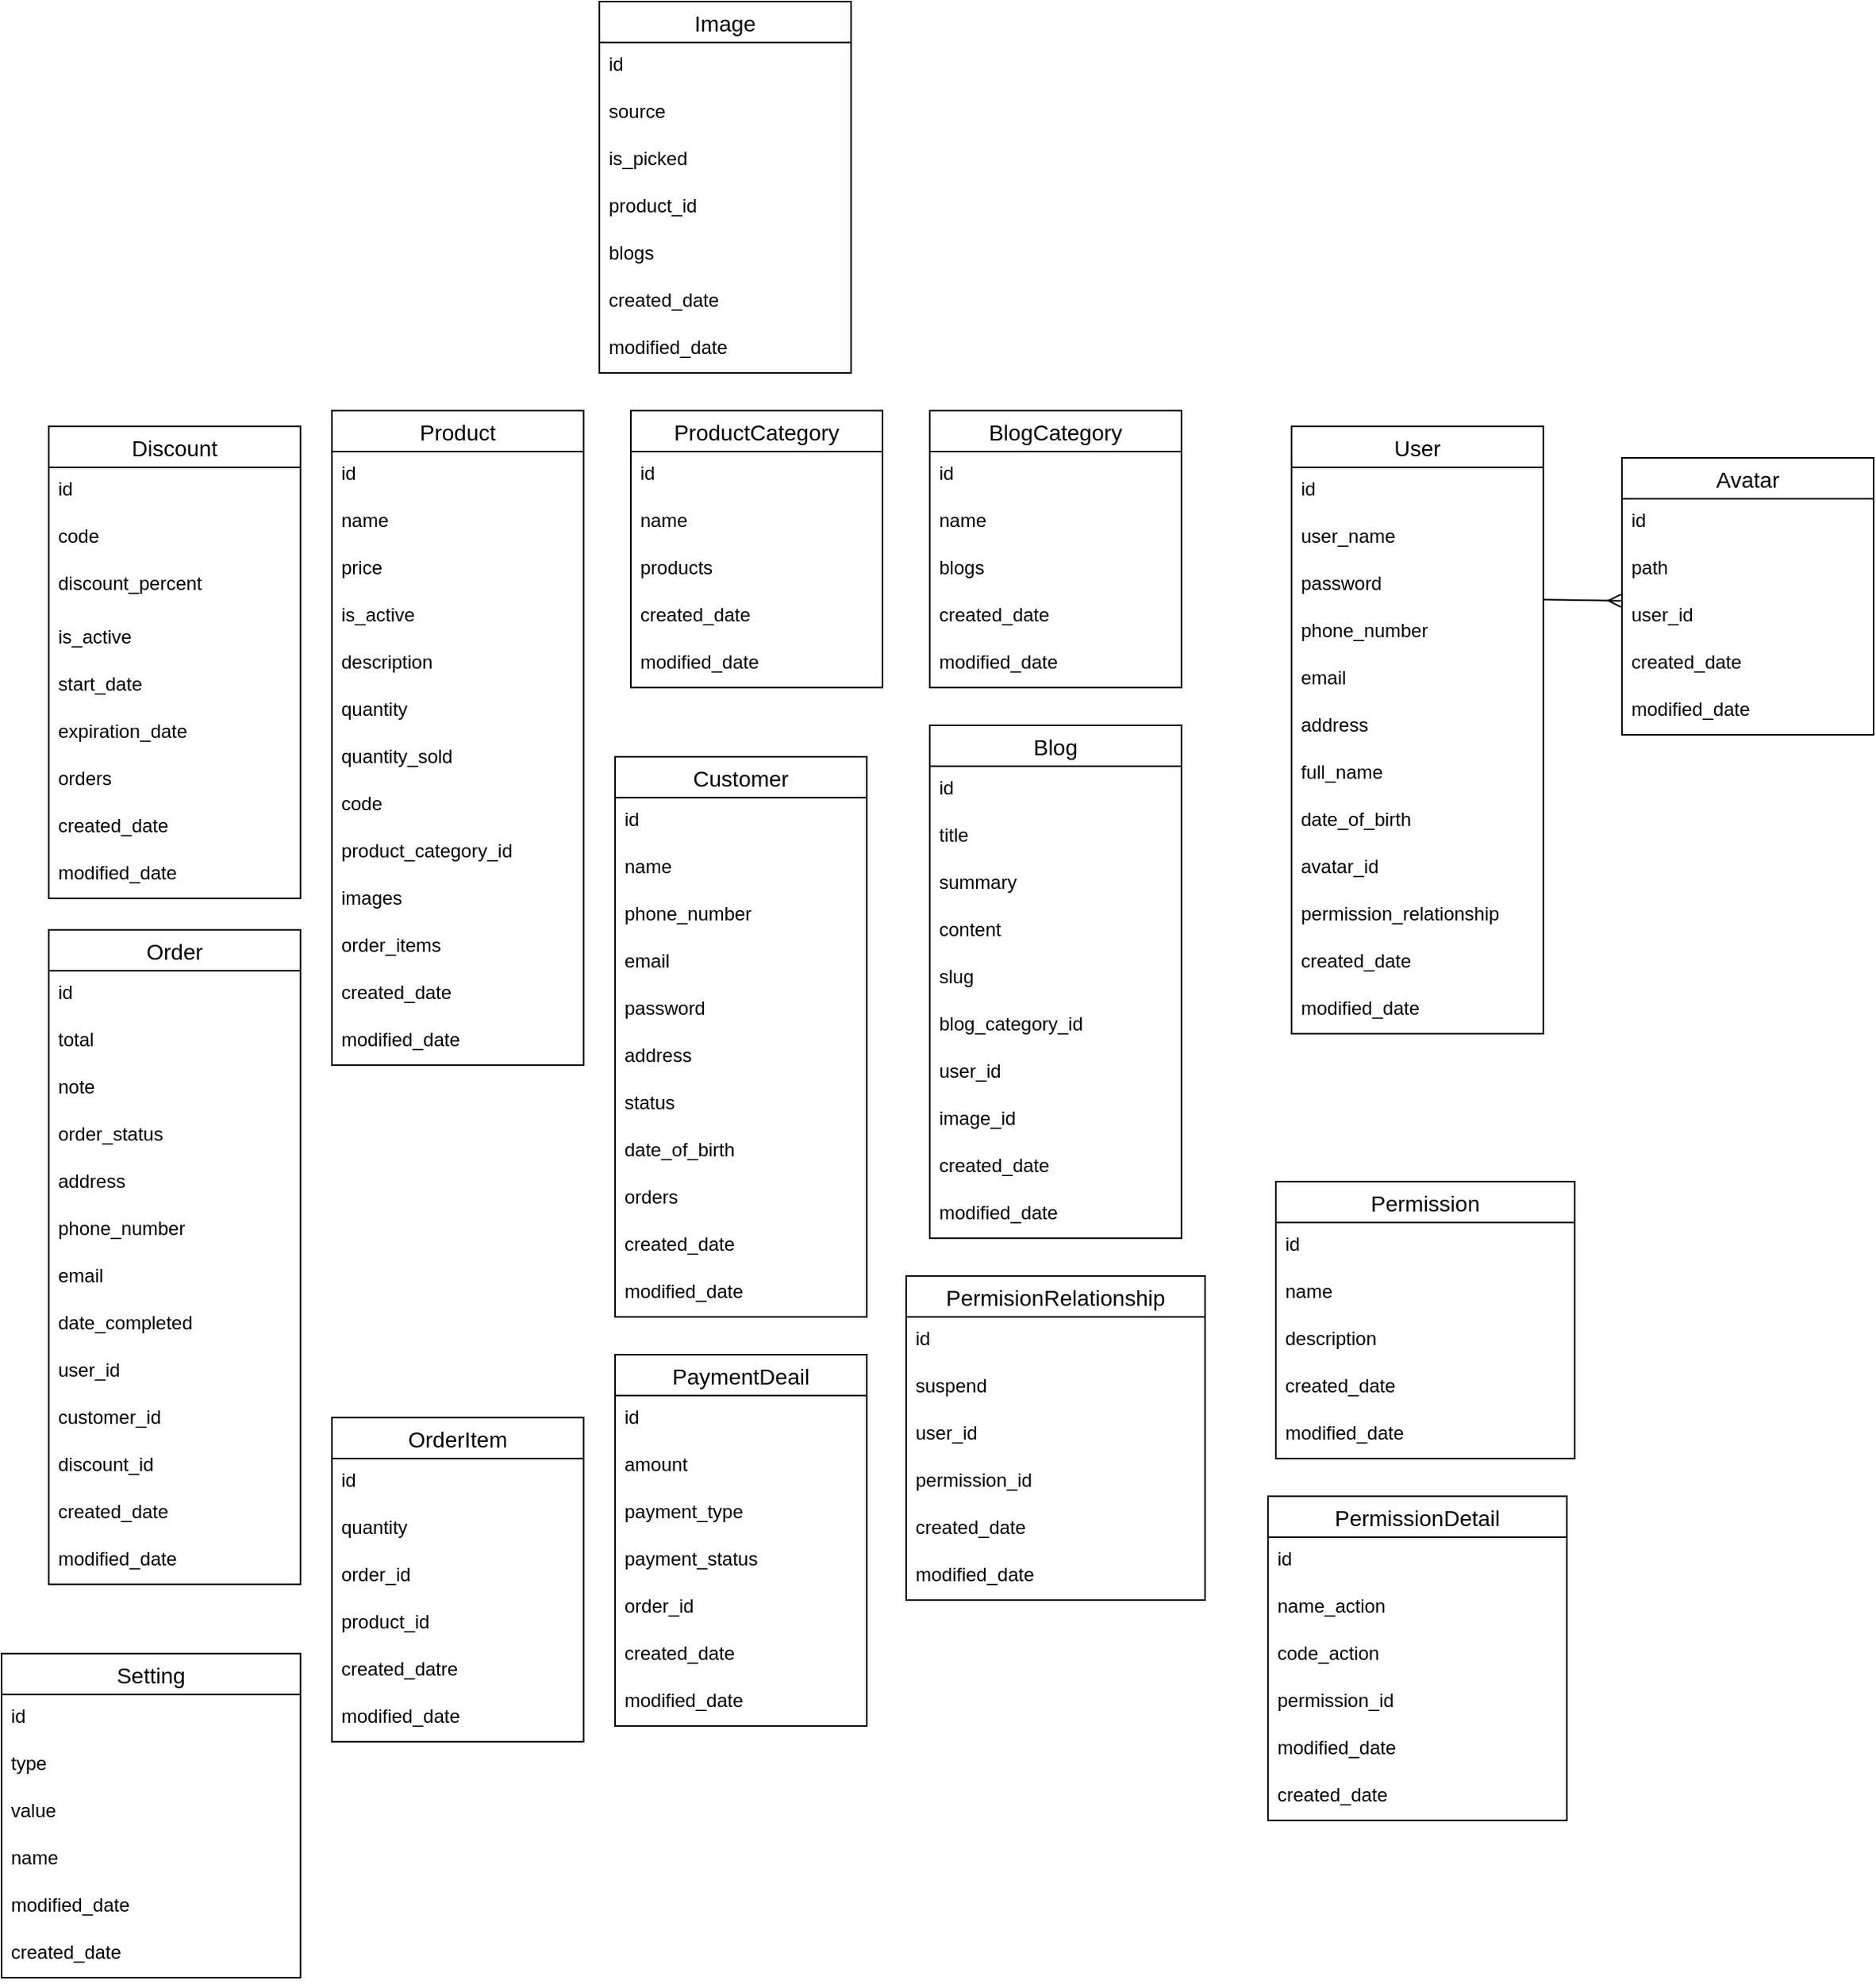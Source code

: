 <mxfile version="20.5.3"><diagram id="TDrIOhpF8yt2zNO1eFIG" name="Page-1"><mxGraphModel dx="1831" dy="1645" grid="1" gridSize="10" guides="1" tooltips="1" connect="1" arrows="1" fold="1" page="1" pageScale="1" pageWidth="850" pageHeight="1100" math="0" shadow="0"><root><mxCell id="0"/><mxCell id="1" parent="0"/><mxCell id="5JBXhX9jarDKYKfrLqVm-1" value="Product" style="swimlane;fontStyle=0;childLayout=stackLayout;horizontal=1;startSize=26;horizontalStack=0;resizeParent=1;resizeParentMax=0;resizeLast=0;collapsible=1;marginBottom=0;align=center;fontSize=14;" parent="1" vertex="1"><mxGeometry x="200" y="130" width="160" height="416" as="geometry"/></mxCell><mxCell id="5JBXhX9jarDKYKfrLqVm-2" value="id" style="text;strokeColor=none;fillColor=none;spacingLeft=4;spacingRight=4;overflow=hidden;rotatable=0;points=[[0,0.5],[1,0.5]];portConstraint=eastwest;fontSize=12;" parent="5JBXhX9jarDKYKfrLqVm-1" vertex="1"><mxGeometry y="26" width="160" height="30" as="geometry"/></mxCell><mxCell id="5JBXhX9jarDKYKfrLqVm-3" value="name" style="text;strokeColor=none;fillColor=none;spacingLeft=4;spacingRight=4;overflow=hidden;rotatable=0;points=[[0,0.5],[1,0.5]];portConstraint=eastwest;fontSize=12;" parent="5JBXhX9jarDKYKfrLqVm-1" vertex="1"><mxGeometry y="56" width="160" height="30" as="geometry"/></mxCell><mxCell id="5JBXhX9jarDKYKfrLqVm-4" value="price" style="text;strokeColor=none;fillColor=none;spacingLeft=4;spacingRight=4;overflow=hidden;rotatable=0;points=[[0,0.5],[1,0.5]];portConstraint=eastwest;fontSize=12;" parent="5JBXhX9jarDKYKfrLqVm-1" vertex="1"><mxGeometry y="86" width="160" height="30" as="geometry"/></mxCell><mxCell id="5JBXhX9jarDKYKfrLqVm-5" value="is_active&#10;" style="text;strokeColor=none;fillColor=none;spacingLeft=4;spacingRight=4;overflow=hidden;rotatable=0;points=[[0,0.5],[1,0.5]];portConstraint=eastwest;fontSize=12;" parent="5JBXhX9jarDKYKfrLqVm-1" vertex="1"><mxGeometry y="116" width="160" height="30" as="geometry"/></mxCell><mxCell id="5JBXhX9jarDKYKfrLqVm-6" value="description       " style="text;strokeColor=none;fillColor=none;spacingLeft=4;spacingRight=4;overflow=hidden;rotatable=0;points=[[0,0.5],[1,0.5]];portConstraint=eastwest;fontSize=12;" parent="5JBXhX9jarDKYKfrLqVm-1" vertex="1"><mxGeometry y="146" width="160" height="30" as="geometry"/></mxCell><mxCell id="5JBXhX9jarDKYKfrLqVm-7" value="quantity          " style="text;strokeColor=none;fillColor=none;spacingLeft=4;spacingRight=4;overflow=hidden;rotatable=0;points=[[0,0.5],[1,0.5]];portConstraint=eastwest;fontSize=12;" parent="5JBXhX9jarDKYKfrLqVm-1" vertex="1"><mxGeometry y="176" width="160" height="30" as="geometry"/></mxCell><mxCell id="5JBXhX9jarDKYKfrLqVm-8" value="quantity_sold&#10;" style="text;strokeColor=none;fillColor=none;spacingLeft=4;spacingRight=4;overflow=hidden;rotatable=0;points=[[0,0.5],[1,0.5]];portConstraint=eastwest;fontSize=12;" parent="5JBXhX9jarDKYKfrLqVm-1" vertex="1"><mxGeometry y="206" width="160" height="30" as="geometry"/></mxCell><mxCell id="5JBXhX9jarDKYKfrLqVm-9" value="code" style="text;strokeColor=none;fillColor=none;spacingLeft=4;spacingRight=4;overflow=hidden;rotatable=0;points=[[0,0.5],[1,0.5]];portConstraint=eastwest;fontSize=12;" parent="5JBXhX9jarDKYKfrLqVm-1" vertex="1"><mxGeometry y="236" width="160" height="30" as="geometry"/></mxCell><mxCell id="5JBXhX9jarDKYKfrLqVm-10" value="product_category_id" style="text;strokeColor=none;fillColor=none;spacingLeft=4;spacingRight=4;overflow=hidden;rotatable=0;points=[[0,0.5],[1,0.5]];portConstraint=eastwest;fontSize=12;" parent="5JBXhX9jarDKYKfrLqVm-1" vertex="1"><mxGeometry y="266" width="160" height="30" as="geometry"/></mxCell><mxCell id="5JBXhX9jarDKYKfrLqVm-11" value="images" style="text;strokeColor=none;fillColor=none;spacingLeft=4;spacingRight=4;overflow=hidden;rotatable=0;points=[[0,0.5],[1,0.5]];portConstraint=eastwest;fontSize=12;" parent="5JBXhX9jarDKYKfrLqVm-1" vertex="1"><mxGeometry y="296" width="160" height="30" as="geometry"/></mxCell><mxCell id="5JBXhX9jarDKYKfrLqVm-12" value="order_items" style="text;strokeColor=none;fillColor=none;spacingLeft=4;spacingRight=4;overflow=hidden;rotatable=0;points=[[0,0.5],[1,0.5]];portConstraint=eastwest;fontSize=12;" parent="5JBXhX9jarDKYKfrLqVm-1" vertex="1"><mxGeometry y="326" width="160" height="30" as="geometry"/></mxCell><mxCell id="5JBXhX9jarDKYKfrLqVm-13" value="created_date" style="text;strokeColor=none;fillColor=none;spacingLeft=4;spacingRight=4;overflow=hidden;rotatable=0;points=[[0,0.5],[1,0.5]];portConstraint=eastwest;fontSize=12;" parent="5JBXhX9jarDKYKfrLqVm-1" vertex="1"><mxGeometry y="356" width="160" height="30" as="geometry"/></mxCell><mxCell id="5JBXhX9jarDKYKfrLqVm-14" value="modified_date&#10;" style="text;strokeColor=none;fillColor=none;spacingLeft=4;spacingRight=4;overflow=hidden;rotatable=0;points=[[0,0.5],[1,0.5]];portConstraint=eastwest;fontSize=12;" parent="5JBXhX9jarDKYKfrLqVm-1" vertex="1"><mxGeometry y="386" width="160" height="30" as="geometry"/></mxCell><mxCell id="5JBXhX9jarDKYKfrLqVm-15" value="ProductCategory" style="swimlane;fontStyle=0;childLayout=stackLayout;horizontal=1;startSize=26;horizontalStack=0;resizeParent=1;resizeParentMax=0;resizeLast=0;collapsible=1;marginBottom=0;align=center;fontSize=14;" parent="1" vertex="1"><mxGeometry x="390" y="130" width="160" height="176" as="geometry"/></mxCell><mxCell id="5JBXhX9jarDKYKfrLqVm-16" value="id" style="text;strokeColor=none;fillColor=none;spacingLeft=4;spacingRight=4;overflow=hidden;rotatable=0;points=[[0,0.5],[1,0.5]];portConstraint=eastwest;fontSize=12;" parent="5JBXhX9jarDKYKfrLqVm-15" vertex="1"><mxGeometry y="26" width="160" height="30" as="geometry"/></mxCell><mxCell id="5JBXhX9jarDKYKfrLqVm-17" value="name" style="text;strokeColor=none;fillColor=none;spacingLeft=4;spacingRight=4;overflow=hidden;rotatable=0;points=[[0,0.5],[1,0.5]];portConstraint=eastwest;fontSize=12;" parent="5JBXhX9jarDKYKfrLqVm-15" vertex="1"><mxGeometry y="56" width="160" height="30" as="geometry"/></mxCell><mxCell id="5JBXhX9jarDKYKfrLqVm-25" value="products" style="text;strokeColor=none;fillColor=none;spacingLeft=4;spacingRight=4;overflow=hidden;rotatable=0;points=[[0,0.5],[1,0.5]];portConstraint=eastwest;fontSize=12;" parent="5JBXhX9jarDKYKfrLqVm-15" vertex="1"><mxGeometry y="86" width="160" height="30" as="geometry"/></mxCell><mxCell id="5JBXhX9jarDKYKfrLqVm-27" value="created_date" style="text;strokeColor=none;fillColor=none;spacingLeft=4;spacingRight=4;overflow=hidden;rotatable=0;points=[[0,0.5],[1,0.5]];portConstraint=eastwest;fontSize=12;" parent="5JBXhX9jarDKYKfrLqVm-15" vertex="1"><mxGeometry y="116" width="160" height="30" as="geometry"/></mxCell><mxCell id="5JBXhX9jarDKYKfrLqVm-28" value="modified_date&#10;" style="text;strokeColor=none;fillColor=none;spacingLeft=4;spacingRight=4;overflow=hidden;rotatable=0;points=[[0,0.5],[1,0.5]];portConstraint=eastwest;fontSize=12;" parent="5JBXhX9jarDKYKfrLqVm-15" vertex="1"><mxGeometry y="146" width="160" height="30" as="geometry"/></mxCell><mxCell id="5JBXhX9jarDKYKfrLqVm-30" value="BlogCategory " style="swimlane;fontStyle=0;childLayout=stackLayout;horizontal=1;startSize=26;horizontalStack=0;resizeParent=1;resizeParentMax=0;resizeLast=0;collapsible=1;marginBottom=0;align=center;fontSize=14;" parent="1" vertex="1"><mxGeometry x="580" y="130" width="160" height="176" as="geometry"/></mxCell><mxCell id="5JBXhX9jarDKYKfrLqVm-31" value="id" style="text;strokeColor=none;fillColor=none;spacingLeft=4;spacingRight=4;overflow=hidden;rotatable=0;points=[[0,0.5],[1,0.5]];portConstraint=eastwest;fontSize=12;" parent="5JBXhX9jarDKYKfrLqVm-30" vertex="1"><mxGeometry y="26" width="160" height="30" as="geometry"/></mxCell><mxCell id="5JBXhX9jarDKYKfrLqVm-32" value="name" style="text;strokeColor=none;fillColor=none;spacingLeft=4;spacingRight=4;overflow=hidden;rotatable=0;points=[[0,0.5],[1,0.5]];portConstraint=eastwest;fontSize=12;" parent="5JBXhX9jarDKYKfrLqVm-30" vertex="1"><mxGeometry y="56" width="160" height="30" as="geometry"/></mxCell><mxCell id="5JBXhX9jarDKYKfrLqVm-33" value="blogs" style="text;strokeColor=none;fillColor=none;spacingLeft=4;spacingRight=4;overflow=hidden;rotatable=0;points=[[0,0.5],[1,0.5]];portConstraint=eastwest;fontSize=12;" parent="5JBXhX9jarDKYKfrLqVm-30" vertex="1"><mxGeometry y="86" width="160" height="30" as="geometry"/></mxCell><mxCell id="5JBXhX9jarDKYKfrLqVm-35" value="created_date" style="text;strokeColor=none;fillColor=none;spacingLeft=4;spacingRight=4;overflow=hidden;rotatable=0;points=[[0,0.5],[1,0.5]];portConstraint=eastwest;fontSize=12;" parent="5JBXhX9jarDKYKfrLqVm-30" vertex="1"><mxGeometry y="116" width="160" height="30" as="geometry"/></mxCell><mxCell id="5JBXhX9jarDKYKfrLqVm-36" value="modified_date&#10;" style="text;strokeColor=none;fillColor=none;spacingLeft=4;spacingRight=4;overflow=hidden;rotatable=0;points=[[0,0.5],[1,0.5]];portConstraint=eastwest;fontSize=12;" parent="5JBXhX9jarDKYKfrLqVm-30" vertex="1"><mxGeometry y="146" width="160" height="30" as="geometry"/></mxCell><mxCell id="5JBXhX9jarDKYKfrLqVm-37" value="Discount" style="swimlane;fontStyle=0;childLayout=stackLayout;horizontal=1;startSize=26;horizontalStack=0;resizeParent=1;resizeParentMax=0;resizeLast=0;collapsible=1;marginBottom=0;align=center;fontSize=14;" parent="1" vertex="1"><mxGeometry x="20" y="140" width="160" height="300" as="geometry"/></mxCell><mxCell id="5JBXhX9jarDKYKfrLqVm-38" value="id" style="text;strokeColor=none;fillColor=none;spacingLeft=4;spacingRight=4;overflow=hidden;rotatable=0;points=[[0,0.5],[1,0.5]];portConstraint=eastwest;fontSize=12;" parent="5JBXhX9jarDKYKfrLqVm-37" vertex="1"><mxGeometry y="26" width="160" height="30" as="geometry"/></mxCell><mxCell id="5JBXhX9jarDKYKfrLqVm-39" value="code            " style="text;strokeColor=none;fillColor=none;spacingLeft=4;spacingRight=4;overflow=hidden;rotatable=0;points=[[0,0.5],[1,0.5]];portConstraint=eastwest;fontSize=12;" parent="5JBXhX9jarDKYKfrLqVm-37" vertex="1"><mxGeometry y="56" width="160" height="30" as="geometry"/></mxCell><mxCell id="5JBXhX9jarDKYKfrLqVm-40" value="discount_percent" style="text;strokeColor=none;fillColor=none;spacingLeft=4;spacingRight=4;overflow=hidden;rotatable=0;points=[[0,0.5],[1,0.5]];portConstraint=eastwest;fontSize=12;" parent="5JBXhX9jarDKYKfrLqVm-37" vertex="1"><mxGeometry y="86" width="160" height="34" as="geometry"/></mxCell><mxCell id="5JBXhX9jarDKYKfrLqVm-41" value="is_active" style="text;strokeColor=none;fillColor=none;spacingLeft=4;spacingRight=4;overflow=hidden;rotatable=0;points=[[0,0.5],[1,0.5]];portConstraint=eastwest;fontSize=12;" parent="5JBXhX9jarDKYKfrLqVm-37" vertex="1"><mxGeometry y="120" width="160" height="30" as="geometry"/></mxCell><mxCell id="5JBXhX9jarDKYKfrLqVm-42" value="start_date" style="text;strokeColor=none;fillColor=none;spacingLeft=4;spacingRight=4;overflow=hidden;rotatable=0;points=[[0,0.5],[1,0.5]];portConstraint=eastwest;fontSize=12;" parent="5JBXhX9jarDKYKfrLqVm-37" vertex="1"><mxGeometry y="150" width="160" height="30" as="geometry"/></mxCell><mxCell id="5JBXhX9jarDKYKfrLqVm-43" value="expiration_date" style="text;strokeColor=none;fillColor=none;spacingLeft=4;spacingRight=4;overflow=hidden;rotatable=0;points=[[0,0.5],[1,0.5]];portConstraint=eastwest;fontSize=12;" parent="5JBXhX9jarDKYKfrLqVm-37" vertex="1"><mxGeometry y="180" width="160" height="30" as="geometry"/></mxCell><mxCell id="5JBXhX9jarDKYKfrLqVm-44" value="orders" style="text;strokeColor=none;fillColor=none;spacingLeft=4;spacingRight=4;overflow=hidden;rotatable=0;points=[[0,0.5],[1,0.5]];portConstraint=eastwest;fontSize=12;" parent="5JBXhX9jarDKYKfrLqVm-37" vertex="1"><mxGeometry y="210" width="160" height="30" as="geometry"/></mxCell><mxCell id="5JBXhX9jarDKYKfrLqVm-45" value="created_date" style="text;strokeColor=none;fillColor=none;spacingLeft=4;spacingRight=4;overflow=hidden;rotatable=0;points=[[0,0.5],[1,0.5]];portConstraint=eastwest;fontSize=12;" parent="5JBXhX9jarDKYKfrLqVm-37" vertex="1"><mxGeometry y="240" width="160" height="30" as="geometry"/></mxCell><mxCell id="5JBXhX9jarDKYKfrLqVm-46" value="modified_date" style="text;strokeColor=none;fillColor=none;spacingLeft=4;spacingRight=4;overflow=hidden;rotatable=0;points=[[0,0.5],[1,0.5]];portConstraint=eastwest;fontSize=12;" parent="5JBXhX9jarDKYKfrLqVm-37" vertex="1"><mxGeometry y="270" width="160" height="30" as="geometry"/></mxCell><mxCell id="5JBXhX9jarDKYKfrLqVm-53" value="Image" style="swimlane;fontStyle=0;childLayout=stackLayout;horizontal=1;startSize=26;horizontalStack=0;resizeParent=1;resizeParentMax=0;resizeLast=0;collapsible=1;marginBottom=0;align=center;fontSize=14;" parent="1" vertex="1"><mxGeometry x="370" y="-130" width="160" height="236" as="geometry"/></mxCell><mxCell id="5JBXhX9jarDKYKfrLqVm-54" value="id" style="text;strokeColor=none;fillColor=none;spacingLeft=4;spacingRight=4;overflow=hidden;rotatable=0;points=[[0,0.5],[1,0.5]];portConstraint=eastwest;fontSize=12;" parent="5JBXhX9jarDKYKfrLqVm-53" vertex="1"><mxGeometry y="26" width="160" height="30" as="geometry"/></mxCell><mxCell id="5JBXhX9jarDKYKfrLqVm-55" value="source    " style="text;strokeColor=none;fillColor=none;spacingLeft=4;spacingRight=4;overflow=hidden;rotatable=0;points=[[0,0.5],[1,0.5]];portConstraint=eastwest;fontSize=12;" parent="5JBXhX9jarDKYKfrLqVm-53" vertex="1"><mxGeometry y="56" width="160" height="30" as="geometry"/></mxCell><mxCell id="5JBXhX9jarDKYKfrLqVm-56" value="is_picked" style="text;strokeColor=none;fillColor=none;spacingLeft=4;spacingRight=4;overflow=hidden;rotatable=0;points=[[0,0.5],[1,0.5]];portConstraint=eastwest;fontSize=12;" parent="5JBXhX9jarDKYKfrLqVm-53" vertex="1"><mxGeometry y="86" width="160" height="30" as="geometry"/></mxCell><mxCell id="5JBXhX9jarDKYKfrLqVm-57" value="product_id" style="text;strokeColor=none;fillColor=none;spacingLeft=4;spacingRight=4;overflow=hidden;rotatable=0;points=[[0,0.5],[1,0.5]];portConstraint=eastwest;fontSize=12;" parent="5JBXhX9jarDKYKfrLqVm-53" vertex="1"><mxGeometry y="116" width="160" height="30" as="geometry"/></mxCell><mxCell id="5JBXhX9jarDKYKfrLqVm-58" value="blogs" style="text;strokeColor=none;fillColor=none;spacingLeft=4;spacingRight=4;overflow=hidden;rotatable=0;points=[[0,0.5],[1,0.5]];portConstraint=eastwest;fontSize=12;" parent="5JBXhX9jarDKYKfrLqVm-53" vertex="1"><mxGeometry y="146" width="160" height="30" as="geometry"/></mxCell><mxCell id="5JBXhX9jarDKYKfrLqVm-59" value="created_date" style="text;strokeColor=none;fillColor=none;spacingLeft=4;spacingRight=4;overflow=hidden;rotatable=0;points=[[0,0.5],[1,0.5]];portConstraint=eastwest;fontSize=12;" parent="5JBXhX9jarDKYKfrLqVm-53" vertex="1"><mxGeometry y="176" width="160" height="30" as="geometry"/></mxCell><mxCell id="5JBXhX9jarDKYKfrLqVm-60" value="modified_date&#10;" style="text;strokeColor=none;fillColor=none;spacingLeft=4;spacingRight=4;overflow=hidden;rotatable=0;points=[[0,0.5],[1,0.5]];portConstraint=eastwest;fontSize=12;" parent="5JBXhX9jarDKYKfrLqVm-53" vertex="1"><mxGeometry y="206" width="160" height="30" as="geometry"/></mxCell><mxCell id="5JBXhX9jarDKYKfrLqVm-71" value="Blog" style="swimlane;fontStyle=0;childLayout=stackLayout;horizontal=1;startSize=26;horizontalStack=0;resizeParent=1;resizeParentMax=0;resizeLast=0;collapsible=1;marginBottom=0;align=center;fontSize=14;" parent="1" vertex="1"><mxGeometry x="580" y="330" width="160" height="326" as="geometry"/></mxCell><mxCell id="5JBXhX9jarDKYKfrLqVm-72" value="id" style="text;strokeColor=none;fillColor=none;spacingLeft=4;spacingRight=4;overflow=hidden;rotatable=0;points=[[0,0.5],[1,0.5]];portConstraint=eastwest;fontSize=12;" parent="5JBXhX9jarDKYKfrLqVm-71" vertex="1"><mxGeometry y="26" width="160" height="30" as="geometry"/></mxCell><mxCell id="5JBXhX9jarDKYKfrLqVm-73" value="title" style="text;strokeColor=none;fillColor=none;spacingLeft=4;spacingRight=4;overflow=hidden;rotatable=0;points=[[0,0.5],[1,0.5]];portConstraint=eastwest;fontSize=12;" parent="5JBXhX9jarDKYKfrLqVm-71" vertex="1"><mxGeometry y="56" width="160" height="30" as="geometry"/></mxCell><mxCell id="5JBXhX9jarDKYKfrLqVm-74" value="summary        " style="text;strokeColor=none;fillColor=none;spacingLeft=4;spacingRight=4;overflow=hidden;rotatable=0;points=[[0,0.5],[1,0.5]];portConstraint=eastwest;fontSize=12;" parent="5JBXhX9jarDKYKfrLqVm-71" vertex="1"><mxGeometry y="86" width="160" height="30" as="geometry"/></mxCell><mxCell id="5JBXhX9jarDKYKfrLqVm-75" value="content        " style="text;strokeColor=none;fillColor=none;spacingLeft=4;spacingRight=4;overflow=hidden;rotatable=0;points=[[0,0.5],[1,0.5]];portConstraint=eastwest;fontSize=12;" parent="5JBXhX9jarDKYKfrLqVm-71" vertex="1"><mxGeometry y="116" width="160" height="30" as="geometry"/></mxCell><mxCell id="5JBXhX9jarDKYKfrLqVm-76" value="slug" style="text;strokeColor=none;fillColor=none;spacingLeft=4;spacingRight=4;overflow=hidden;rotatable=0;points=[[0,0.5],[1,0.5]];portConstraint=eastwest;fontSize=12;" parent="5JBXhX9jarDKYKfrLqVm-71" vertex="1"><mxGeometry y="146" width="160" height="30" as="geometry"/></mxCell><mxCell id="5JBXhX9jarDKYKfrLqVm-77" value="blog_category_id" style="text;strokeColor=none;fillColor=none;spacingLeft=4;spacingRight=4;overflow=hidden;rotatable=0;points=[[0,0.5],[1,0.5]];portConstraint=eastwest;fontSize=12;" parent="5JBXhX9jarDKYKfrLqVm-71" vertex="1"><mxGeometry y="176" width="160" height="30" as="geometry"/></mxCell><mxCell id="5JBXhX9jarDKYKfrLqVm-78" value="user_id" style="text;strokeColor=none;fillColor=none;spacingLeft=4;spacingRight=4;overflow=hidden;rotatable=0;points=[[0,0.5],[1,0.5]];portConstraint=eastwest;fontSize=12;" parent="5JBXhX9jarDKYKfrLqVm-71" vertex="1"><mxGeometry y="206" width="160" height="30" as="geometry"/></mxCell><mxCell id="5JBXhX9jarDKYKfrLqVm-79" value="image_id" style="text;strokeColor=none;fillColor=none;spacingLeft=4;spacingRight=4;overflow=hidden;rotatable=0;points=[[0,0.5],[1,0.5]];portConstraint=eastwest;fontSize=12;" parent="5JBXhX9jarDKYKfrLqVm-71" vertex="1"><mxGeometry y="236" width="160" height="30" as="geometry"/></mxCell><mxCell id="5JBXhX9jarDKYKfrLqVm-83" value="created_date" style="text;strokeColor=none;fillColor=none;spacingLeft=4;spacingRight=4;overflow=hidden;rotatable=0;points=[[0,0.5],[1,0.5]];portConstraint=eastwest;fontSize=12;" parent="5JBXhX9jarDKYKfrLqVm-71" vertex="1"><mxGeometry y="266" width="160" height="30" as="geometry"/></mxCell><mxCell id="5JBXhX9jarDKYKfrLqVm-84" value="modified_date&#10;" style="text;strokeColor=none;fillColor=none;spacingLeft=4;spacingRight=4;overflow=hidden;rotatable=0;points=[[0,0.5],[1,0.5]];portConstraint=eastwest;fontSize=12;" parent="5JBXhX9jarDKYKfrLqVm-71" vertex="1"><mxGeometry y="296" width="160" height="30" as="geometry"/></mxCell><mxCell id="5JBXhX9jarDKYKfrLqVm-85" value="Customer" style="swimlane;fontStyle=0;childLayout=stackLayout;horizontal=1;startSize=26;horizontalStack=0;resizeParent=1;resizeParentMax=0;resizeLast=0;collapsible=1;marginBottom=0;align=center;fontSize=14;" parent="1" vertex="1"><mxGeometry x="380" y="350" width="160" height="356" as="geometry"/></mxCell><mxCell id="5JBXhX9jarDKYKfrLqVm-86" value="id" style="text;strokeColor=none;fillColor=none;spacingLeft=4;spacingRight=4;overflow=hidden;rotatable=0;points=[[0,0.5],[1,0.5]];portConstraint=eastwest;fontSize=12;" parent="5JBXhX9jarDKYKfrLqVm-85" vertex="1"><mxGeometry y="26" width="160" height="30" as="geometry"/></mxCell><mxCell id="5JBXhX9jarDKYKfrLqVm-87" value="name" style="text;strokeColor=none;fillColor=none;spacingLeft=4;spacingRight=4;overflow=hidden;rotatable=0;points=[[0,0.5],[1,0.5]];portConstraint=eastwest;fontSize=12;" parent="5JBXhX9jarDKYKfrLqVm-85" vertex="1"><mxGeometry y="56" width="160" height="30" as="geometry"/></mxCell><mxCell id="5JBXhX9jarDKYKfrLqVm-88" value="phone_number" style="text;strokeColor=none;fillColor=none;spacingLeft=4;spacingRight=4;overflow=hidden;rotatable=0;points=[[0,0.5],[1,0.5]];portConstraint=eastwest;fontSize=12;" parent="5JBXhX9jarDKYKfrLqVm-85" vertex="1"><mxGeometry y="86" width="160" height="30" as="geometry"/></mxCell><mxCell id="5JBXhX9jarDKYKfrLqVm-89" value="email" style="text;strokeColor=none;fillColor=none;spacingLeft=4;spacingRight=4;overflow=hidden;rotatable=0;points=[[0,0.5],[1,0.5]];portConstraint=eastwest;fontSize=12;" parent="5JBXhX9jarDKYKfrLqVm-85" vertex="1"><mxGeometry y="116" width="160" height="30" as="geometry"/></mxCell><mxCell id="5JBXhX9jarDKYKfrLqVm-90" value="password" style="text;strokeColor=none;fillColor=none;spacingLeft=4;spacingRight=4;overflow=hidden;rotatable=0;points=[[0,0.5],[1,0.5]];portConstraint=eastwest;fontSize=12;" parent="5JBXhX9jarDKYKfrLqVm-85" vertex="1"><mxGeometry y="146" width="160" height="30" as="geometry"/></mxCell><mxCell id="5JBXhX9jarDKYKfrLqVm-91" value="address" style="text;strokeColor=none;fillColor=none;spacingLeft=4;spacingRight=4;overflow=hidden;rotatable=0;points=[[0,0.5],[1,0.5]];portConstraint=eastwest;fontSize=12;" parent="5JBXhX9jarDKYKfrLqVm-85" vertex="1"><mxGeometry y="176" width="160" height="30" as="geometry"/></mxCell><mxCell id="5JBXhX9jarDKYKfrLqVm-92" value="status" style="text;strokeColor=none;fillColor=none;spacingLeft=4;spacingRight=4;overflow=hidden;rotatable=0;points=[[0,0.5],[1,0.5]];portConstraint=eastwest;fontSize=12;" parent="5JBXhX9jarDKYKfrLqVm-85" vertex="1"><mxGeometry y="206" width="160" height="30" as="geometry"/></mxCell><mxCell id="5JBXhX9jarDKYKfrLqVm-93" value="date_of_birth" style="text;strokeColor=none;fillColor=none;spacingLeft=4;spacingRight=4;overflow=hidden;rotatable=0;points=[[0,0.5],[1,0.5]];portConstraint=eastwest;fontSize=12;" parent="5JBXhX9jarDKYKfrLqVm-85" vertex="1"><mxGeometry y="236" width="160" height="30" as="geometry"/></mxCell><mxCell id="5JBXhX9jarDKYKfrLqVm-94" value="orders" style="text;strokeColor=none;fillColor=none;spacingLeft=4;spacingRight=4;overflow=hidden;rotatable=0;points=[[0,0.5],[1,0.5]];portConstraint=eastwest;fontSize=12;" parent="5JBXhX9jarDKYKfrLqVm-85" vertex="1"><mxGeometry y="266" width="160" height="30" as="geometry"/></mxCell><mxCell id="5JBXhX9jarDKYKfrLqVm-95" value="created_date" style="text;strokeColor=none;fillColor=none;spacingLeft=4;spacingRight=4;overflow=hidden;rotatable=0;points=[[0,0.5],[1,0.5]];portConstraint=eastwest;fontSize=12;" parent="5JBXhX9jarDKYKfrLqVm-85" vertex="1"><mxGeometry y="296" width="160" height="30" as="geometry"/></mxCell><mxCell id="5JBXhX9jarDKYKfrLqVm-96" value="modified_date&#10;" style="text;strokeColor=none;fillColor=none;spacingLeft=4;spacingRight=4;overflow=hidden;rotatable=0;points=[[0,0.5],[1,0.5]];portConstraint=eastwest;fontSize=12;" parent="5JBXhX9jarDKYKfrLqVm-85" vertex="1"><mxGeometry y="326" width="160" height="30" as="geometry"/></mxCell><mxCell id="5JBXhX9jarDKYKfrLqVm-98" value="Avatar" style="swimlane;fontStyle=0;childLayout=stackLayout;horizontal=1;startSize=26;horizontalStack=0;resizeParent=1;resizeParentMax=0;resizeLast=0;collapsible=1;marginBottom=0;align=center;fontSize=14;" parent="1" vertex="1"><mxGeometry x="1020" y="160" width="160" height="176" as="geometry"/></mxCell><mxCell id="5JBXhX9jarDKYKfrLqVm-99" value="id" style="text;strokeColor=none;fillColor=none;spacingLeft=4;spacingRight=4;overflow=hidden;rotatable=0;points=[[0,0.5],[1,0.5]];portConstraint=eastwest;fontSize=12;" parent="5JBXhX9jarDKYKfrLqVm-98" vertex="1"><mxGeometry y="26" width="160" height="30" as="geometry"/></mxCell><mxCell id="5JBXhX9jarDKYKfrLqVm-100" value="path" style="text;strokeColor=none;fillColor=none;spacingLeft=4;spacingRight=4;overflow=hidden;rotatable=0;points=[[0,0.5],[1,0.5]];portConstraint=eastwest;fontSize=12;" parent="5JBXhX9jarDKYKfrLqVm-98" vertex="1"><mxGeometry y="56" width="160" height="30" as="geometry"/></mxCell><mxCell id="iGhDCa7BA6RvZxXdgEdD-15" value="user_id" style="text;strokeColor=none;fillColor=none;spacingLeft=4;spacingRight=4;overflow=hidden;rotatable=0;points=[[0,0.5],[1,0.5]];portConstraint=eastwest;fontSize=12;" vertex="1" parent="5JBXhX9jarDKYKfrLqVm-98"><mxGeometry y="86" width="160" height="30" as="geometry"/></mxCell><mxCell id="5JBXhX9jarDKYKfrLqVm-104" value="created_date" style="text;strokeColor=none;fillColor=none;spacingLeft=4;spacingRight=4;overflow=hidden;rotatable=0;points=[[0,0.5],[1,0.5]];portConstraint=eastwest;fontSize=12;" parent="5JBXhX9jarDKYKfrLqVm-98" vertex="1"><mxGeometry y="116" width="160" height="30" as="geometry"/></mxCell><mxCell id="5JBXhX9jarDKYKfrLqVm-105" value="modified_date&#10;" style="text;strokeColor=none;fillColor=none;spacingLeft=4;spacingRight=4;overflow=hidden;rotatable=0;points=[[0,0.5],[1,0.5]];portConstraint=eastwest;fontSize=12;" parent="5JBXhX9jarDKYKfrLqVm-98" vertex="1"><mxGeometry y="146" width="160" height="30" as="geometry"/></mxCell><mxCell id="5JBXhX9jarDKYKfrLqVm-106" value="User" style="swimlane;fontStyle=0;childLayout=stackLayout;horizontal=1;startSize=26;horizontalStack=0;resizeParent=1;resizeParentMax=0;resizeLast=0;collapsible=1;marginBottom=0;align=center;fontSize=14;" parent="1" vertex="1"><mxGeometry x="810" y="140" width="160" height="386" as="geometry"/></mxCell><mxCell id="5JBXhX9jarDKYKfrLqVm-107" value="id" style="text;strokeColor=none;fillColor=none;spacingLeft=4;spacingRight=4;overflow=hidden;rotatable=0;points=[[0,0.5],[1,0.5]];portConstraint=eastwest;fontSize=12;" parent="5JBXhX9jarDKYKfrLqVm-106" vertex="1"><mxGeometry y="26" width="160" height="30" as="geometry"/></mxCell><mxCell id="5JBXhX9jarDKYKfrLqVm-108" value="user_name" style="text;strokeColor=none;fillColor=none;spacingLeft=4;spacingRight=4;overflow=hidden;rotatable=0;points=[[0,0.5],[1,0.5]];portConstraint=eastwest;fontSize=12;" parent="5JBXhX9jarDKYKfrLqVm-106" vertex="1"><mxGeometry y="56" width="160" height="30" as="geometry"/></mxCell><mxCell id="5JBXhX9jarDKYKfrLqVm-111" value="password" style="text;strokeColor=none;fillColor=none;spacingLeft=4;spacingRight=4;overflow=hidden;rotatable=0;points=[[0,0.5],[1,0.5]];portConstraint=eastwest;fontSize=12;" parent="5JBXhX9jarDKYKfrLqVm-106" vertex="1"><mxGeometry y="86" width="160" height="30" as="geometry"/></mxCell><mxCell id="5JBXhX9jarDKYKfrLqVm-109" value="phone_number" style="text;strokeColor=none;fillColor=none;spacingLeft=4;spacingRight=4;overflow=hidden;rotatable=0;points=[[0,0.5],[1,0.5]];portConstraint=eastwest;fontSize=12;" parent="5JBXhX9jarDKYKfrLqVm-106" vertex="1"><mxGeometry y="116" width="160" height="30" as="geometry"/></mxCell><mxCell id="5JBXhX9jarDKYKfrLqVm-110" value="email" style="text;strokeColor=none;fillColor=none;spacingLeft=4;spacingRight=4;overflow=hidden;rotatable=0;points=[[0,0.5],[1,0.5]];portConstraint=eastwest;fontSize=12;" parent="5JBXhX9jarDKYKfrLqVm-106" vertex="1"><mxGeometry y="146" width="160" height="30" as="geometry"/></mxCell><mxCell id="5JBXhX9jarDKYKfrLqVm-112" value="address" style="text;strokeColor=none;fillColor=none;spacingLeft=4;spacingRight=4;overflow=hidden;rotatable=0;points=[[0,0.5],[1,0.5]];portConstraint=eastwest;fontSize=12;" parent="5JBXhX9jarDKYKfrLqVm-106" vertex="1"><mxGeometry y="176" width="160" height="30" as="geometry"/></mxCell><mxCell id="5JBXhX9jarDKYKfrLqVm-113" value="full_name" style="text;strokeColor=none;fillColor=none;spacingLeft=4;spacingRight=4;overflow=hidden;rotatable=0;points=[[0,0.5],[1,0.5]];portConstraint=eastwest;fontSize=12;" parent="5JBXhX9jarDKYKfrLqVm-106" vertex="1"><mxGeometry y="206" width="160" height="30" as="geometry"/></mxCell><mxCell id="5JBXhX9jarDKYKfrLqVm-114" value="date_of_birth" style="text;strokeColor=none;fillColor=none;spacingLeft=4;spacingRight=4;overflow=hidden;rotatable=0;points=[[0,0.5],[1,0.5]];portConstraint=eastwest;fontSize=12;" parent="5JBXhX9jarDKYKfrLqVm-106" vertex="1"><mxGeometry y="236" width="160" height="30" as="geometry"/></mxCell><mxCell id="5JBXhX9jarDKYKfrLqVm-117" value="avatar_id" style="text;strokeColor=none;fillColor=none;spacingLeft=4;spacingRight=4;overflow=hidden;rotatable=0;points=[[0,0.5],[1,0.5]];portConstraint=eastwest;fontSize=12;" parent="5JBXhX9jarDKYKfrLqVm-106" vertex="1"><mxGeometry y="266" width="160" height="30" as="geometry"/></mxCell><mxCell id="5JBXhX9jarDKYKfrLqVm-118" value="permission_relationship" style="text;strokeColor=none;fillColor=none;spacingLeft=4;spacingRight=4;overflow=hidden;rotatable=0;points=[[0,0.5],[1,0.5]];portConstraint=eastwest;fontSize=12;" parent="5JBXhX9jarDKYKfrLqVm-106" vertex="1"><mxGeometry y="296" width="160" height="30" as="geometry"/></mxCell><mxCell id="5JBXhX9jarDKYKfrLqVm-119" value="created_date" style="text;strokeColor=none;fillColor=none;spacingLeft=4;spacingRight=4;overflow=hidden;rotatable=0;points=[[0,0.5],[1,0.5]];portConstraint=eastwest;fontSize=12;" parent="5JBXhX9jarDKYKfrLqVm-106" vertex="1"><mxGeometry y="326" width="160" height="30" as="geometry"/></mxCell><mxCell id="5JBXhX9jarDKYKfrLqVm-134" value="modified_date" style="text;strokeColor=none;fillColor=none;spacingLeft=4;spacingRight=4;overflow=hidden;rotatable=0;points=[[0,0.5],[1,0.5]];portConstraint=eastwest;fontSize=12;" parent="5JBXhX9jarDKYKfrLqVm-106" vertex="1"><mxGeometry y="356" width="160" height="30" as="geometry"/></mxCell><mxCell id="5JBXhX9jarDKYKfrLqVm-135" value="Order" style="swimlane;fontStyle=0;childLayout=stackLayout;horizontal=1;startSize=26;horizontalStack=0;resizeParent=1;resizeParentMax=0;resizeLast=0;collapsible=1;marginBottom=0;align=center;fontSize=14;" parent="1" vertex="1"><mxGeometry x="20" y="460" width="160" height="416" as="geometry"/></mxCell><mxCell id="5JBXhX9jarDKYKfrLqVm-136" value="id" style="text;strokeColor=none;fillColor=none;spacingLeft=4;spacingRight=4;overflow=hidden;rotatable=0;points=[[0,0.5],[1,0.5]];portConstraint=eastwest;fontSize=12;" parent="5JBXhX9jarDKYKfrLqVm-135" vertex="1"><mxGeometry y="26" width="160" height="30" as="geometry"/></mxCell><mxCell id="5JBXhX9jarDKYKfrLqVm-137" value="total" style="text;strokeColor=none;fillColor=none;spacingLeft=4;spacingRight=4;overflow=hidden;rotatable=0;points=[[0,0.5],[1,0.5]];portConstraint=eastwest;fontSize=12;" parent="5JBXhX9jarDKYKfrLqVm-135" vertex="1"><mxGeometry y="56" width="160" height="30" as="geometry"/></mxCell><mxCell id="5JBXhX9jarDKYKfrLqVm-138" value="note" style="text;strokeColor=none;fillColor=none;spacingLeft=4;spacingRight=4;overflow=hidden;rotatable=0;points=[[0,0.5],[1,0.5]];portConstraint=eastwest;fontSize=12;" parent="5JBXhX9jarDKYKfrLqVm-135" vertex="1"><mxGeometry y="86" width="160" height="30" as="geometry"/></mxCell><mxCell id="5JBXhX9jarDKYKfrLqVm-139" value="order_status" style="text;strokeColor=none;fillColor=none;spacingLeft=4;spacingRight=4;overflow=hidden;rotatable=0;points=[[0,0.5],[1,0.5]];portConstraint=eastwest;fontSize=12;" parent="5JBXhX9jarDKYKfrLqVm-135" vertex="1"><mxGeometry y="116" width="160" height="30" as="geometry"/></mxCell><mxCell id="5JBXhX9jarDKYKfrLqVm-140" value="address" style="text;strokeColor=none;fillColor=none;spacingLeft=4;spacingRight=4;overflow=hidden;rotatable=0;points=[[0,0.5],[1,0.5]];portConstraint=eastwest;fontSize=12;" parent="5JBXhX9jarDKYKfrLqVm-135" vertex="1"><mxGeometry y="146" width="160" height="30" as="geometry"/></mxCell><mxCell id="5JBXhX9jarDKYKfrLqVm-141" value="phone_number" style="text;strokeColor=none;fillColor=none;spacingLeft=4;spacingRight=4;overflow=hidden;rotatable=0;points=[[0,0.5],[1,0.5]];portConstraint=eastwest;fontSize=12;" parent="5JBXhX9jarDKYKfrLqVm-135" vertex="1"><mxGeometry y="176" width="160" height="30" as="geometry"/></mxCell><mxCell id="5JBXhX9jarDKYKfrLqVm-142" value="email" style="text;strokeColor=none;fillColor=none;spacingLeft=4;spacingRight=4;overflow=hidden;rotatable=0;points=[[0,0.5],[1,0.5]];portConstraint=eastwest;fontSize=12;" parent="5JBXhX9jarDKYKfrLqVm-135" vertex="1"><mxGeometry y="206" width="160" height="30" as="geometry"/></mxCell><mxCell id="5JBXhX9jarDKYKfrLqVm-143" value="date_completed" style="text;strokeColor=none;fillColor=none;spacingLeft=4;spacingRight=4;overflow=hidden;rotatable=0;points=[[0,0.5],[1,0.5]];portConstraint=eastwest;fontSize=12;" parent="5JBXhX9jarDKYKfrLqVm-135" vertex="1"><mxGeometry y="236" width="160" height="30" as="geometry"/></mxCell><mxCell id="5JBXhX9jarDKYKfrLqVm-144" value="user_id" style="text;strokeColor=none;fillColor=none;spacingLeft=4;spacingRight=4;overflow=hidden;rotatable=0;points=[[0,0.5],[1,0.5]];portConstraint=eastwest;fontSize=12;" parent="5JBXhX9jarDKYKfrLqVm-135" vertex="1"><mxGeometry y="266" width="160" height="30" as="geometry"/></mxCell><mxCell id="5JBXhX9jarDKYKfrLqVm-145" value="customer_id" style="text;strokeColor=none;fillColor=none;spacingLeft=4;spacingRight=4;overflow=hidden;rotatable=0;points=[[0,0.5],[1,0.5]];portConstraint=eastwest;fontSize=12;" parent="5JBXhX9jarDKYKfrLqVm-135" vertex="1"><mxGeometry y="296" width="160" height="30" as="geometry"/></mxCell><mxCell id="5JBXhX9jarDKYKfrLqVm-146" value="discount_id" style="text;strokeColor=none;fillColor=none;spacingLeft=4;spacingRight=4;overflow=hidden;rotatable=0;points=[[0,0.5],[1,0.5]];portConstraint=eastwest;fontSize=12;" parent="5JBXhX9jarDKYKfrLqVm-135" vertex="1"><mxGeometry y="326" width="160" height="30" as="geometry"/></mxCell><mxCell id="5JBXhX9jarDKYKfrLqVm-148" value="created_date" style="text;strokeColor=none;fillColor=none;spacingLeft=4;spacingRight=4;overflow=hidden;rotatable=0;points=[[0,0.5],[1,0.5]];portConstraint=eastwest;fontSize=12;" parent="5JBXhX9jarDKYKfrLqVm-135" vertex="1"><mxGeometry y="356" width="160" height="30" as="geometry"/></mxCell><mxCell id="5JBXhX9jarDKYKfrLqVm-149" value="modified_date" style="text;strokeColor=none;fillColor=none;spacingLeft=4;spacingRight=4;overflow=hidden;rotatable=0;points=[[0,0.5],[1,0.5]];portConstraint=eastwest;fontSize=12;" parent="5JBXhX9jarDKYKfrLqVm-135" vertex="1"><mxGeometry y="386" width="160" height="30" as="geometry"/></mxCell><mxCell id="5JBXhX9jarDKYKfrLqVm-150" value="OrderItem" style="swimlane;fontStyle=0;childLayout=stackLayout;horizontal=1;startSize=26;horizontalStack=0;resizeParent=1;resizeParentMax=0;resizeLast=0;collapsible=1;marginBottom=0;align=center;fontSize=14;" parent="1" vertex="1"><mxGeometry x="200" y="770" width="160" height="206" as="geometry"/></mxCell><mxCell id="5JBXhX9jarDKYKfrLqVm-151" value="id" style="text;strokeColor=none;fillColor=none;spacingLeft=4;spacingRight=4;overflow=hidden;rotatable=0;points=[[0,0.5],[1,0.5]];portConstraint=eastwest;fontSize=12;" parent="5JBXhX9jarDKYKfrLqVm-150" vertex="1"><mxGeometry y="26" width="160" height="30" as="geometry"/></mxCell><mxCell id="5JBXhX9jarDKYKfrLqVm-152" value="quantity" style="text;strokeColor=none;fillColor=none;spacingLeft=4;spacingRight=4;overflow=hidden;rotatable=0;points=[[0,0.5],[1,0.5]];portConstraint=eastwest;fontSize=12;" parent="5JBXhX9jarDKYKfrLqVm-150" vertex="1"><mxGeometry y="56" width="160" height="30" as="geometry"/></mxCell><mxCell id="5JBXhX9jarDKYKfrLqVm-153" value="order_id" style="text;strokeColor=none;fillColor=none;spacingLeft=4;spacingRight=4;overflow=hidden;rotatable=0;points=[[0,0.5],[1,0.5]];portConstraint=eastwest;fontSize=12;" parent="5JBXhX9jarDKYKfrLqVm-150" vertex="1"><mxGeometry y="86" width="160" height="30" as="geometry"/></mxCell><mxCell id="5JBXhX9jarDKYKfrLqVm-154" value="product_id" style="text;strokeColor=none;fillColor=none;spacingLeft=4;spacingRight=4;overflow=hidden;rotatable=0;points=[[0,0.5],[1,0.5]];portConstraint=eastwest;fontSize=12;" parent="5JBXhX9jarDKYKfrLqVm-150" vertex="1"><mxGeometry y="116" width="160" height="30" as="geometry"/></mxCell><mxCell id="5JBXhX9jarDKYKfrLqVm-155" value="created_datre" style="text;strokeColor=none;fillColor=none;spacingLeft=4;spacingRight=4;overflow=hidden;rotatable=0;points=[[0,0.5],[1,0.5]];portConstraint=eastwest;fontSize=12;" parent="5JBXhX9jarDKYKfrLqVm-150" vertex="1"><mxGeometry y="146" width="160" height="30" as="geometry"/></mxCell><mxCell id="5JBXhX9jarDKYKfrLqVm-156" value="modified_date" style="text;strokeColor=none;fillColor=none;spacingLeft=4;spacingRight=4;overflow=hidden;rotatable=0;points=[[0,0.5],[1,0.5]];portConstraint=eastwest;fontSize=12;" parent="5JBXhX9jarDKYKfrLqVm-150" vertex="1"><mxGeometry y="176" width="160" height="30" as="geometry"/></mxCell><mxCell id="5JBXhX9jarDKYKfrLqVm-165" value="PaymentDeail" style="swimlane;fontStyle=0;childLayout=stackLayout;horizontal=1;startSize=26;horizontalStack=0;resizeParent=1;resizeParentMax=0;resizeLast=0;collapsible=1;marginBottom=0;align=center;fontSize=14;" parent="1" vertex="1"><mxGeometry x="380" y="730" width="160" height="236" as="geometry"/></mxCell><mxCell id="5JBXhX9jarDKYKfrLqVm-166" value="id" style="text;strokeColor=none;fillColor=none;spacingLeft=4;spacingRight=4;overflow=hidden;rotatable=0;points=[[0,0.5],[1,0.5]];portConstraint=eastwest;fontSize=12;" parent="5JBXhX9jarDKYKfrLqVm-165" vertex="1"><mxGeometry y="26" width="160" height="30" as="geometry"/></mxCell><mxCell id="5JBXhX9jarDKYKfrLqVm-167" value="amount" style="text;strokeColor=none;fillColor=none;spacingLeft=4;spacingRight=4;overflow=hidden;rotatable=0;points=[[0,0.5],[1,0.5]];portConstraint=eastwest;fontSize=12;" parent="5JBXhX9jarDKYKfrLqVm-165" vertex="1"><mxGeometry y="56" width="160" height="30" as="geometry"/></mxCell><mxCell id="5JBXhX9jarDKYKfrLqVm-168" value="payment_type" style="text;strokeColor=none;fillColor=none;spacingLeft=4;spacingRight=4;overflow=hidden;rotatable=0;points=[[0,0.5],[1,0.5]];portConstraint=eastwest;fontSize=12;" parent="5JBXhX9jarDKYKfrLqVm-165" vertex="1"><mxGeometry y="86" width="160" height="30" as="geometry"/></mxCell><mxCell id="5JBXhX9jarDKYKfrLqVm-169" value="payment_status" style="text;strokeColor=none;fillColor=none;spacingLeft=4;spacingRight=4;overflow=hidden;rotatable=0;points=[[0,0.5],[1,0.5]];portConstraint=eastwest;fontSize=12;" parent="5JBXhX9jarDKYKfrLqVm-165" vertex="1"><mxGeometry y="116" width="160" height="30" as="geometry"/></mxCell><mxCell id="5JBXhX9jarDKYKfrLqVm-170" value="order_id" style="text;strokeColor=none;fillColor=none;spacingLeft=4;spacingRight=4;overflow=hidden;rotatable=0;points=[[0,0.5],[1,0.5]];portConstraint=eastwest;fontSize=12;" parent="5JBXhX9jarDKYKfrLqVm-165" vertex="1"><mxGeometry y="146" width="160" height="30" as="geometry"/></mxCell><mxCell id="5JBXhX9jarDKYKfrLqVm-171" value="created_date" style="text;strokeColor=none;fillColor=none;spacingLeft=4;spacingRight=4;overflow=hidden;rotatable=0;points=[[0,0.5],[1,0.5]];portConstraint=eastwest;fontSize=12;" parent="5JBXhX9jarDKYKfrLqVm-165" vertex="1"><mxGeometry y="176" width="160" height="30" as="geometry"/></mxCell><mxCell id="5JBXhX9jarDKYKfrLqVm-172" value="modified_date" style="text;strokeColor=none;fillColor=none;spacingLeft=4;spacingRight=4;overflow=hidden;rotatable=0;points=[[0,0.5],[1,0.5]];portConstraint=eastwest;fontSize=12;" parent="5JBXhX9jarDKYKfrLqVm-165" vertex="1"><mxGeometry y="206" width="160" height="30" as="geometry"/></mxCell><mxCell id="5JBXhX9jarDKYKfrLqVm-173" value="PermisionRelationship " style="swimlane;fontStyle=0;childLayout=stackLayout;horizontal=1;startSize=26;horizontalStack=0;resizeParent=1;resizeParentMax=0;resizeLast=0;collapsible=1;marginBottom=0;align=center;fontSize=14;" parent="1" vertex="1"><mxGeometry x="565" y="680" width="190" height="206" as="geometry"/></mxCell><mxCell id="5JBXhX9jarDKYKfrLqVm-174" value="id" style="text;strokeColor=none;fillColor=none;spacingLeft=4;spacingRight=4;overflow=hidden;rotatable=0;points=[[0,0.5],[1,0.5]];portConstraint=eastwest;fontSize=12;" parent="5JBXhX9jarDKYKfrLqVm-173" vertex="1"><mxGeometry y="26" width="190" height="30" as="geometry"/></mxCell><mxCell id="5JBXhX9jarDKYKfrLqVm-175" value="suspend     " style="text;strokeColor=none;fillColor=none;spacingLeft=4;spacingRight=4;overflow=hidden;rotatable=0;points=[[0,0.5],[1,0.5]];portConstraint=eastwest;fontSize=12;" parent="5JBXhX9jarDKYKfrLqVm-173" vertex="1"><mxGeometry y="56" width="190" height="30" as="geometry"/></mxCell><mxCell id="5JBXhX9jarDKYKfrLqVm-176" value="user_id" style="text;strokeColor=none;fillColor=none;spacingLeft=4;spacingRight=4;overflow=hidden;rotatable=0;points=[[0,0.5],[1,0.5]];portConstraint=eastwest;fontSize=12;" parent="5JBXhX9jarDKYKfrLqVm-173" vertex="1"><mxGeometry y="86" width="190" height="30" as="geometry"/></mxCell><mxCell id="5JBXhX9jarDKYKfrLqVm-177" value="permission_id" style="text;strokeColor=none;fillColor=none;spacingLeft=4;spacingRight=4;overflow=hidden;rotatable=0;points=[[0,0.5],[1,0.5]];portConstraint=eastwest;fontSize=12;" parent="5JBXhX9jarDKYKfrLqVm-173" vertex="1"><mxGeometry y="116" width="190" height="30" as="geometry"/></mxCell><mxCell id="5JBXhX9jarDKYKfrLqVm-179" value="created_date" style="text;strokeColor=none;fillColor=none;spacingLeft=4;spacingRight=4;overflow=hidden;rotatable=0;points=[[0,0.5],[1,0.5]];portConstraint=eastwest;fontSize=12;" parent="5JBXhX9jarDKYKfrLqVm-173" vertex="1"><mxGeometry y="146" width="190" height="30" as="geometry"/></mxCell><mxCell id="5JBXhX9jarDKYKfrLqVm-180" value="modified_date" style="text;strokeColor=none;fillColor=none;spacingLeft=4;spacingRight=4;overflow=hidden;rotatable=0;points=[[0,0.5],[1,0.5]];portConstraint=eastwest;fontSize=12;" parent="5JBXhX9jarDKYKfrLqVm-173" vertex="1"><mxGeometry y="176" width="190" height="30" as="geometry"/></mxCell><mxCell id="5JBXhX9jarDKYKfrLqVm-181" value="Permission" style="swimlane;fontStyle=0;childLayout=stackLayout;horizontal=1;startSize=26;horizontalStack=0;resizeParent=1;resizeParentMax=0;resizeLast=0;collapsible=1;marginBottom=0;align=center;fontSize=14;" parent="1" vertex="1"><mxGeometry x="800" y="620" width="190" height="176" as="geometry"/></mxCell><mxCell id="5JBXhX9jarDKYKfrLqVm-182" value="id" style="text;strokeColor=none;fillColor=none;spacingLeft=4;spacingRight=4;overflow=hidden;rotatable=0;points=[[0,0.5],[1,0.5]];portConstraint=eastwest;fontSize=12;" parent="5JBXhX9jarDKYKfrLqVm-181" vertex="1"><mxGeometry y="26" width="190" height="30" as="geometry"/></mxCell><mxCell id="5JBXhX9jarDKYKfrLqVm-183" value="name" style="text;strokeColor=none;fillColor=none;spacingLeft=4;spacingRight=4;overflow=hidden;rotatable=0;points=[[0,0.5],[1,0.5]];portConstraint=eastwest;fontSize=12;" parent="5JBXhX9jarDKYKfrLqVm-181" vertex="1"><mxGeometry y="56" width="190" height="30" as="geometry"/></mxCell><mxCell id="5JBXhX9jarDKYKfrLqVm-184" value="description           " style="text;strokeColor=none;fillColor=none;spacingLeft=4;spacingRight=4;overflow=hidden;rotatable=0;points=[[0,0.5],[1,0.5]];portConstraint=eastwest;fontSize=12;" parent="5JBXhX9jarDKYKfrLqVm-181" vertex="1"><mxGeometry y="86" width="190" height="30" as="geometry"/></mxCell><mxCell id="5JBXhX9jarDKYKfrLqVm-186" value="created_date" style="text;strokeColor=none;fillColor=none;spacingLeft=4;spacingRight=4;overflow=hidden;rotatable=0;points=[[0,0.5],[1,0.5]];portConstraint=eastwest;fontSize=12;" parent="5JBXhX9jarDKYKfrLqVm-181" vertex="1"><mxGeometry y="116" width="190" height="30" as="geometry"/></mxCell><mxCell id="5JBXhX9jarDKYKfrLqVm-187" value="modified_date" style="text;strokeColor=none;fillColor=none;spacingLeft=4;spacingRight=4;overflow=hidden;rotatable=0;points=[[0,0.5],[1,0.5]];portConstraint=eastwest;fontSize=12;" parent="5JBXhX9jarDKYKfrLqVm-181" vertex="1"><mxGeometry y="146" width="190" height="30" as="geometry"/></mxCell><mxCell id="5JBXhX9jarDKYKfrLqVm-188" value="PermissionDetail" style="swimlane;fontStyle=0;childLayout=stackLayout;horizontal=1;startSize=26;horizontalStack=0;resizeParent=1;resizeParentMax=0;resizeLast=0;collapsible=1;marginBottom=0;align=center;fontSize=14;" parent="1" vertex="1"><mxGeometry x="795" y="820" width="190" height="206" as="geometry"/></mxCell><mxCell id="5JBXhX9jarDKYKfrLqVm-189" value="id" style="text;strokeColor=none;fillColor=none;spacingLeft=4;spacingRight=4;overflow=hidden;rotatable=0;points=[[0,0.5],[1,0.5]];portConstraint=eastwest;fontSize=12;" parent="5JBXhX9jarDKYKfrLqVm-188" vertex="1"><mxGeometry y="26" width="190" height="30" as="geometry"/></mxCell><mxCell id="5JBXhX9jarDKYKfrLqVm-190" value="name_action" style="text;strokeColor=none;fillColor=none;spacingLeft=4;spacingRight=4;overflow=hidden;rotatable=0;points=[[0,0.5],[1,0.5]];portConstraint=eastwest;fontSize=12;" parent="5JBXhX9jarDKYKfrLqVm-188" vertex="1"><mxGeometry y="56" width="190" height="30" as="geometry"/></mxCell><mxCell id="5JBXhX9jarDKYKfrLqVm-191" value="code_action" style="text;strokeColor=none;fillColor=none;spacingLeft=4;spacingRight=4;overflow=hidden;rotatable=0;points=[[0,0.5],[1,0.5]];portConstraint=eastwest;fontSize=12;" parent="5JBXhX9jarDKYKfrLqVm-188" vertex="1"><mxGeometry y="86" width="190" height="30" as="geometry"/></mxCell><mxCell id="5JBXhX9jarDKYKfrLqVm-192" value="permission_id" style="text;strokeColor=none;fillColor=none;spacingLeft=4;spacingRight=4;overflow=hidden;rotatable=0;points=[[0,0.5],[1,0.5]];portConstraint=eastwest;fontSize=12;" parent="5JBXhX9jarDKYKfrLqVm-188" vertex="1"><mxGeometry y="116" width="190" height="30" as="geometry"/></mxCell><mxCell id="5JBXhX9jarDKYKfrLqVm-193" value="modified_date" style="text;strokeColor=none;fillColor=none;spacingLeft=4;spacingRight=4;overflow=hidden;rotatable=0;points=[[0,0.5],[1,0.5]];portConstraint=eastwest;fontSize=12;" parent="5JBXhX9jarDKYKfrLqVm-188" vertex="1"><mxGeometry y="146" width="190" height="30" as="geometry"/></mxCell><mxCell id="5JBXhX9jarDKYKfrLqVm-194" value="created_date" style="text;strokeColor=none;fillColor=none;spacingLeft=4;spacingRight=4;overflow=hidden;rotatable=0;points=[[0,0.5],[1,0.5]];portConstraint=eastwest;fontSize=12;" parent="5JBXhX9jarDKYKfrLqVm-188" vertex="1"><mxGeometry y="176" width="190" height="30" as="geometry"/></mxCell><mxCell id="5JBXhX9jarDKYKfrLqVm-195" value="Setting" style="swimlane;fontStyle=0;childLayout=stackLayout;horizontal=1;startSize=26;horizontalStack=0;resizeParent=1;resizeParentMax=0;resizeLast=0;collapsible=1;marginBottom=0;align=center;fontSize=14;" parent="1" vertex="1"><mxGeometry x="-10" y="920" width="190" height="206" as="geometry"/></mxCell><mxCell id="5JBXhX9jarDKYKfrLqVm-196" value="id" style="text;strokeColor=none;fillColor=none;spacingLeft=4;spacingRight=4;overflow=hidden;rotatable=0;points=[[0,0.5],[1,0.5]];portConstraint=eastwest;fontSize=12;" parent="5JBXhX9jarDKYKfrLqVm-195" vertex="1"><mxGeometry y="26" width="190" height="30" as="geometry"/></mxCell><mxCell id="5JBXhX9jarDKYKfrLqVm-197" value="type" style="text;strokeColor=none;fillColor=none;spacingLeft=4;spacingRight=4;overflow=hidden;rotatable=0;points=[[0,0.5],[1,0.5]];portConstraint=eastwest;fontSize=12;" parent="5JBXhX9jarDKYKfrLqVm-195" vertex="1"><mxGeometry y="56" width="190" height="30" as="geometry"/></mxCell><mxCell id="5JBXhX9jarDKYKfrLqVm-198" value="value" style="text;strokeColor=none;fillColor=none;spacingLeft=4;spacingRight=4;overflow=hidden;rotatable=0;points=[[0,0.5],[1,0.5]];portConstraint=eastwest;fontSize=12;" parent="5JBXhX9jarDKYKfrLqVm-195" vertex="1"><mxGeometry y="86" width="190" height="30" as="geometry"/></mxCell><mxCell id="5JBXhX9jarDKYKfrLqVm-199" value="name" style="text;strokeColor=none;fillColor=none;spacingLeft=4;spacingRight=4;overflow=hidden;rotatable=0;points=[[0,0.5],[1,0.5]];portConstraint=eastwest;fontSize=12;" parent="5JBXhX9jarDKYKfrLqVm-195" vertex="1"><mxGeometry y="116" width="190" height="30" as="geometry"/></mxCell><mxCell id="5JBXhX9jarDKYKfrLqVm-200" value="modified_date" style="text;strokeColor=none;fillColor=none;spacingLeft=4;spacingRight=4;overflow=hidden;rotatable=0;points=[[0,0.5],[1,0.5]];portConstraint=eastwest;fontSize=12;" parent="5JBXhX9jarDKYKfrLqVm-195" vertex="1"><mxGeometry y="146" width="190" height="30" as="geometry"/></mxCell><mxCell id="5JBXhX9jarDKYKfrLqVm-201" value="created_date" style="text;strokeColor=none;fillColor=none;spacingLeft=4;spacingRight=4;overflow=hidden;rotatable=0;points=[[0,0.5],[1,0.5]];portConstraint=eastwest;fontSize=12;" parent="5JBXhX9jarDKYKfrLqVm-195" vertex="1"><mxGeometry y="176" width="190" height="30" as="geometry"/></mxCell><mxCell id="iGhDCa7BA6RvZxXdgEdD-14" value="" style="fontSize=12;html=1;endArrow=ERmany;rounded=0;entryX=-0.004;entryY=0.162;entryDx=0;entryDy=0;entryPerimeter=0;exitX=1.002;exitY=0.806;exitDx=0;exitDy=0;exitPerimeter=0;" edge="1" parent="1" source="5JBXhX9jarDKYKfrLqVm-111" target="iGhDCa7BA6RvZxXdgEdD-15"><mxGeometry width="100" height="100" relative="1" as="geometry"><mxPoint x="1000" y="430" as="sourcePoint"/><mxPoint x="1100" y="330" as="targetPoint"/></mxGeometry></mxCell></root></mxGraphModel></diagram></mxfile>